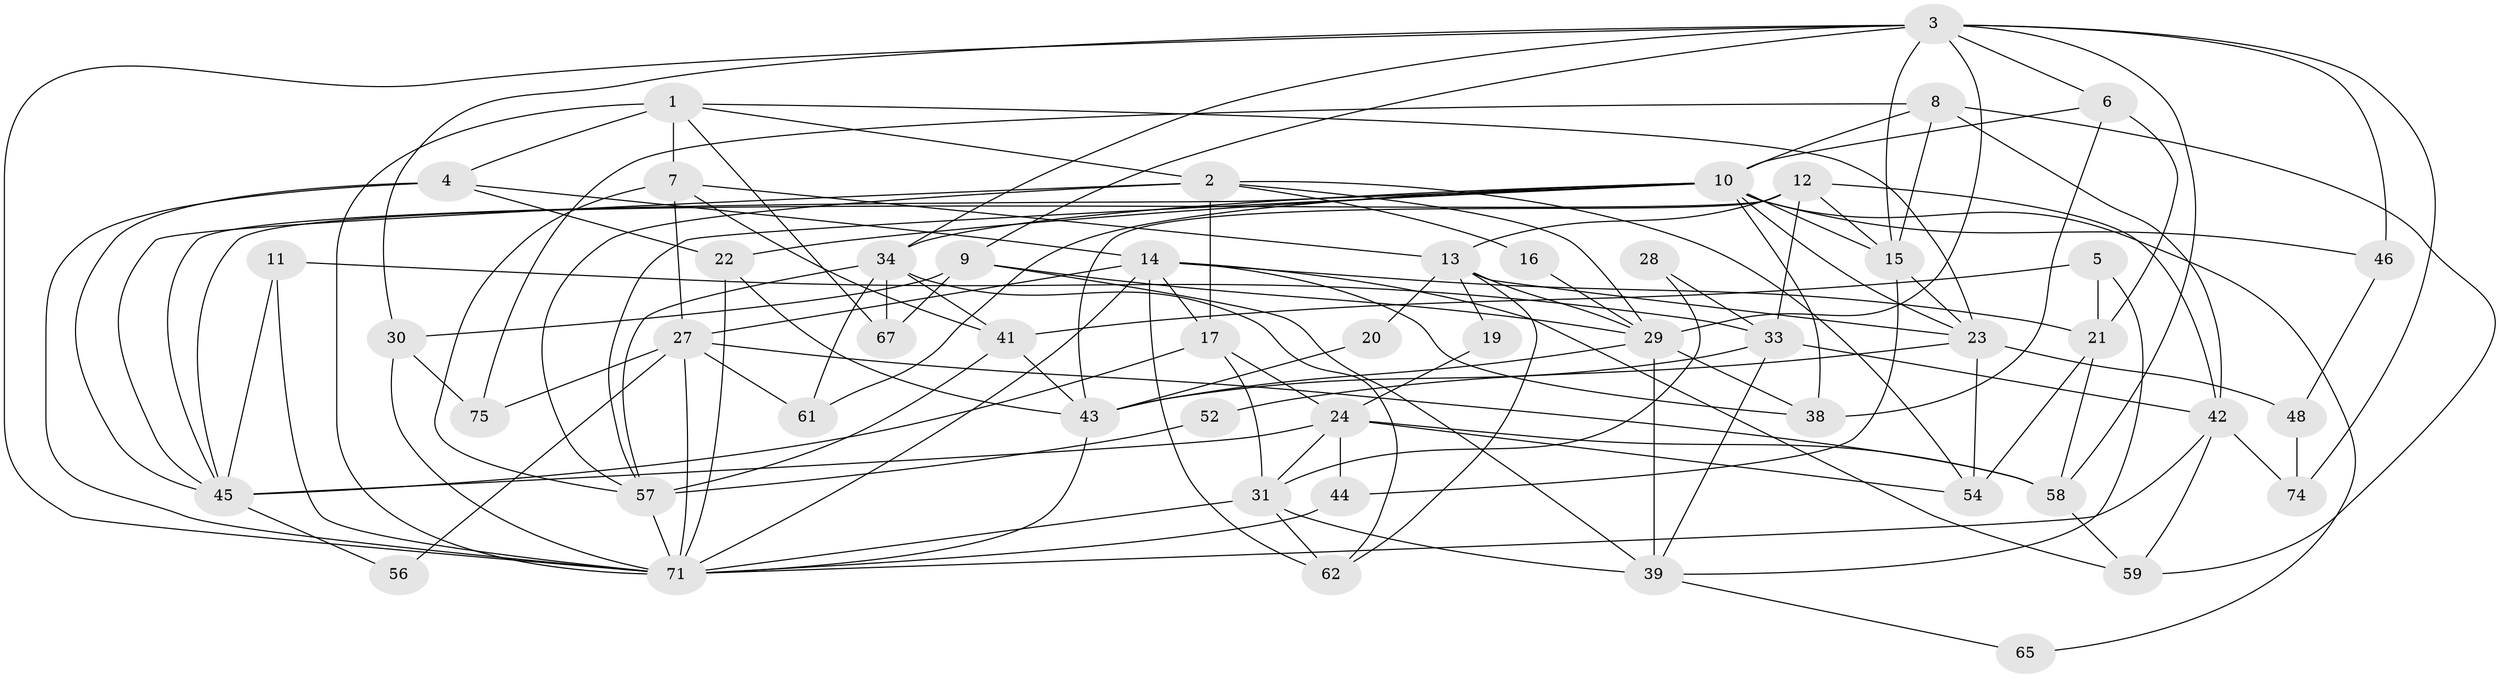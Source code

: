 // Generated by graph-tools (version 1.1) at 2025/52/02/27/25 19:52:01]
// undirected, 52 vertices, 133 edges
graph export_dot {
graph [start="1"]
  node [color=gray90,style=filled];
  1;
  2 [super="+64"];
  3 [super="+32"];
  4 [super="+37"];
  5;
  6;
  7 [super="+25"];
  8 [super="+78"];
  9 [super="+60"];
  10 [super="+55"];
  11;
  12;
  13 [super="+35"];
  14 [super="+26"];
  15 [super="+47"];
  16;
  17 [super="+18"];
  19;
  20;
  21 [super="+51"];
  22;
  23 [super="+76"];
  24 [super="+66"];
  27 [super="+40"];
  28;
  29 [super="+63"];
  30 [super="+36"];
  31 [super="+82"];
  33 [super="+53"];
  34 [super="+81"];
  38 [super="+68"];
  39 [super="+70"];
  41 [super="+49"];
  42 [super="+73"];
  43 [super="+69"];
  44;
  45 [super="+50"];
  46;
  48;
  52;
  54;
  56;
  57 [super="+83"];
  58 [super="+72"];
  59 [super="+79"];
  61;
  62;
  65;
  67 [super="+77"];
  71 [super="+80"];
  74;
  75;
  1 -- 2;
  1 -- 4;
  1 -- 67;
  1 -- 71 [weight=2];
  1 -- 23;
  1 -- 7;
  2 -- 45;
  2 -- 29;
  2 -- 16;
  2 -- 17;
  2 -- 54;
  2 -- 57;
  3 -- 15;
  3 -- 34;
  3 -- 58;
  3 -- 29;
  3 -- 6;
  3 -- 46;
  3 -- 74;
  3 -- 30;
  3 -- 9;
  3 -- 71;
  4 -- 22;
  4 -- 45;
  4 -- 14;
  4 -- 71;
  5 -- 41;
  5 -- 39;
  5 -- 21;
  6 -- 21;
  6 -- 38;
  6 -- 10;
  7 -- 57;
  7 -- 27;
  7 -- 13;
  7 -- 41;
  8 -- 10;
  8 -- 75;
  8 -- 59;
  8 -- 15;
  8 -- 42;
  9 -- 30;
  9 -- 39;
  9 -- 67;
  9 -- 29;
  10 -- 22;
  10 -- 15;
  10 -- 23;
  10 -- 65;
  10 -- 61;
  10 -- 45;
  10 -- 46;
  10 -- 57;
  10 -- 34;
  10 -- 38;
  11 -- 33;
  11 -- 71;
  11 -- 45;
  12 -- 15;
  12 -- 13;
  12 -- 43;
  12 -- 33;
  12 -- 45;
  12 -- 42;
  13 -- 20;
  13 -- 62;
  13 -- 29;
  13 -- 19;
  13 -- 23;
  14 -- 21;
  14 -- 38;
  14 -- 71;
  14 -- 27;
  14 -- 62;
  14 -- 59;
  14 -- 17;
  15 -- 23;
  15 -- 44;
  16 -- 29;
  17 -- 45;
  17 -- 24;
  17 -- 31;
  19 -- 24;
  20 -- 43;
  21 -- 54;
  21 -- 58;
  22 -- 43;
  22 -- 71;
  23 -- 48;
  23 -- 52;
  23 -- 54;
  24 -- 44;
  24 -- 54;
  24 -- 45;
  24 -- 31;
  24 -- 58;
  27 -- 75;
  27 -- 58;
  27 -- 71;
  27 -- 56;
  27 -- 61;
  28 -- 33;
  28 -- 31;
  29 -- 38;
  29 -- 39;
  29 -- 43;
  30 -- 71;
  30 -- 75;
  31 -- 39 [weight=2];
  31 -- 71;
  31 -- 62;
  33 -- 39;
  33 -- 42;
  33 -- 43;
  34 -- 61;
  34 -- 62;
  34 -- 57;
  34 -- 67;
  34 -- 41;
  39 -- 65;
  41 -- 57;
  41 -- 43;
  42 -- 71;
  42 -- 74;
  42 -- 59;
  43 -- 71;
  44 -- 71;
  45 -- 56;
  46 -- 48;
  48 -- 74;
  52 -- 57;
  57 -- 71;
  58 -- 59;
}
